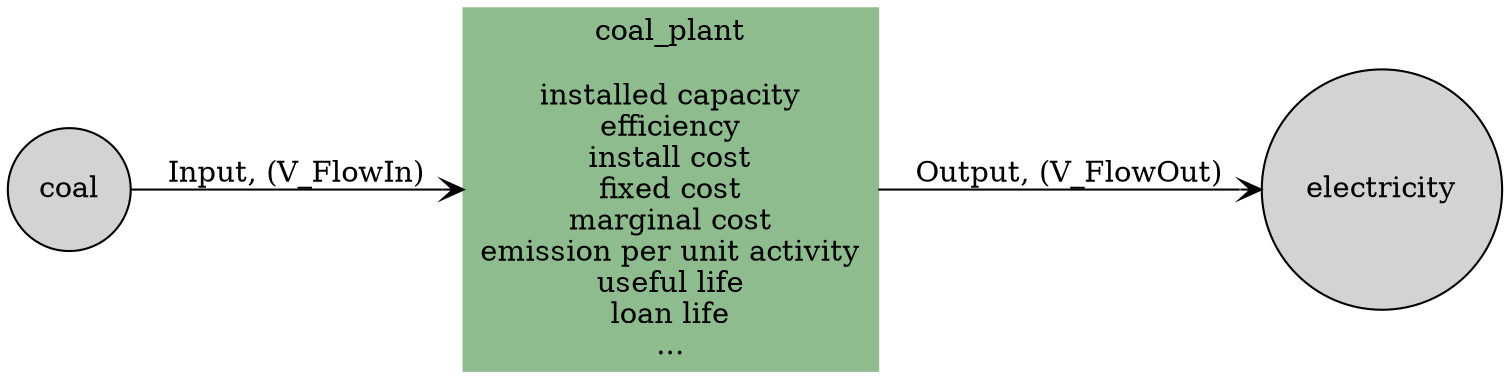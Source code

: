 digraph coal {
	rankdir = "LR" ;
	node [ style="filled", shape="circle" ] ;
	edge [ arrowhead="vee", labelfontcolor="lightgreen" ] ;

	coal [ label="coal" ];
	coal_plant [ shape="box", color="darkseagreen", label="coal_plant\n\ninstalled capacity\nefficiency\ninstall cost\nfixed cost\nmarginal cost\nemission per unit activity\nuseful life\nloan life\n..." ] ;
	electricity [ label="electricity" ];

	coal -> coal_plant [ label="Input, (V_FlowIn)" ];
	coal_plant -> electricity [ label="Output, (V_FlowOut)"];
}
